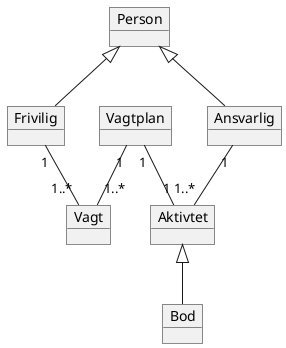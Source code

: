 @startuml
'https://plantuml.com/class-diagram

object Bod
object Frivilig
object Ansvarlig
object Aktivtet
object Vagtplan
object Vagt
object Person

Person <|-- Ansvarlig
Person <|-- Frivilig
Bod -U-|> Aktivtet
Ansvarlig "1" -- "1..*" Aktivtet
Vagtplan "1" -- "1" Aktivtet
Vagtplan "1" -- "1..*" Vagt
Frivilig "1" -- "1..*" Vagt

@enduml